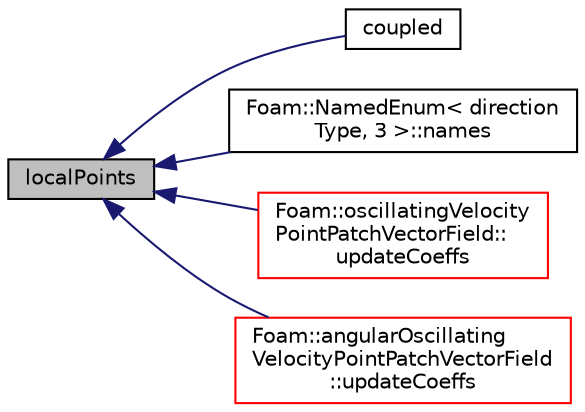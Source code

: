 digraph "localPoints"
{
  bgcolor="transparent";
  edge [fontname="Helvetica",fontsize="10",labelfontname="Helvetica",labelfontsize="10"];
  node [fontname="Helvetica",fontsize="10",shape=record];
  rankdir="LR";
  Node67 [label="localPoints",height=0.2,width=0.4,color="black", fillcolor="grey75", style="filled", fontcolor="black"];
  Node67 -> Node68 [dir="back",color="midnightblue",fontsize="10",style="solid",fontname="Helvetica"];
  Node68 [label="coupled",height=0.2,width=0.4,color="black",URL="$a28477.html#a39c01db0e66d00fe0621a0c7e5fc4ead",tooltip="Return true if this patch field is coupled. "];
  Node67 -> Node69 [dir="back",color="midnightblue",fontsize="10",style="solid",fontname="Helvetica"];
  Node69 [label="Foam::NamedEnum\< direction\lType, 3 \>::names",height=0.2,width=0.4,color="black",URL="$a27113.html#a7350da3a0edd92cd11e6c479c9967dc8"];
  Node67 -> Node70 [dir="back",color="midnightblue",fontsize="10",style="solid",fontname="Helvetica"];
  Node70 [label="Foam::oscillatingVelocity\lPointPatchVectorField::\lupdateCoeffs",height=0.2,width=0.4,color="red",URL="$a24529.html#a7e24eafac629d3733181cd942d4c902f",tooltip="Update the coefficients associated with the patch field. "];
  Node67 -> Node72 [dir="back",color="midnightblue",fontsize="10",style="solid",fontname="Helvetica"];
  Node72 [label="Foam::angularOscillating\lVelocityPointPatchVectorField\l::updateCoeffs",height=0.2,width=0.4,color="red",URL="$a24521.html#a7e24eafac629d3733181cd942d4c902f",tooltip="Update the coefficients associated with the patch field. "];
}
